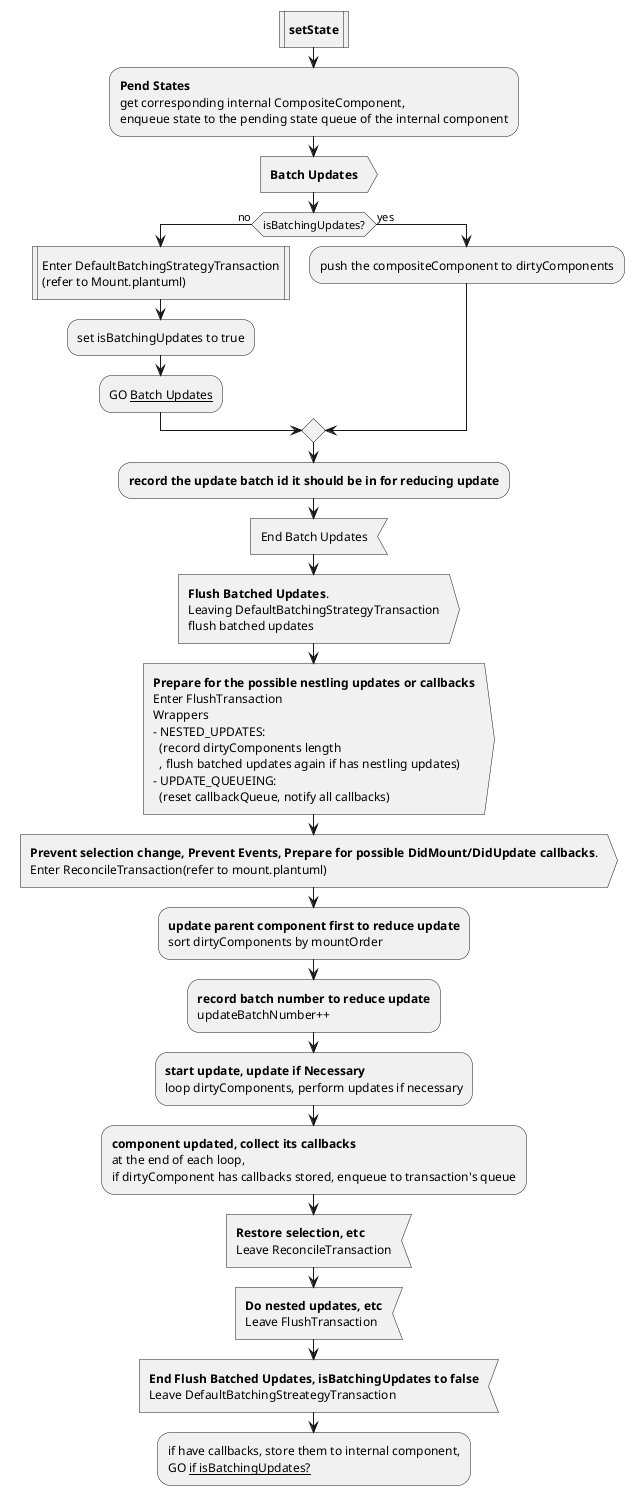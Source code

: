 @startuml SetState
:**setState**|
:**Pend States**
get corresponding internal CompositeComponent,
enqueue state to the pending state queue of the internal component;

:**Batch Updates**>
if (isBatchingUpdates?) then (no)
  :Enter DefaultBatchingStrategyTransaction
  (refer to Mount.plantuml)|
  :set isBatchingUpdates to true;
  :GO __Batch Updates__;
else (yes)
  :push the compositeComponent to dirtyComponents;
endif 
:**record the update batch id it should be in for reducing update**;
:End Batch Updates<

:**Flush Batched Updates**.
Leaving DefaultBatchingStrategyTransaction
flush batched updates>
:**Prepare for the possible nestling updates or callbacks**
Enter FlushTransaction
Wrappers
- NESTED_UPDATES: 
  (record dirtyComponents length
  , flush batched updates again if has nestling updates)
- UPDATE_QUEUEING:
  (reset callbackQueue, notify all callbacks)>
:**Prevent selection change, Prevent Events, Prepare for possible DidMount/DidUpdate callbacks**.
Enter ReconcileTransaction(refer to mount.plantuml)>
:**update parent component first to reduce update**
sort dirtyComponents by mountOrder;
:**record batch number to reduce update**
updateBatchNumber++;
:**start update, update if Necessary**
loop dirtyComponents, perform updates if necessary;
:**component updated, collect its callbacks**
at the end of each loop,
if dirtyComponent has callbacks stored, enqueue to transaction's queue;
:**Restore selection, etc**
Leave ReconcileTransaction<
:**Do nested updates, etc**
Leave FlushTransaction<
:**End Flush Batched Updates, isBatchingUpdates to false**
Leave DefaultBatchingStreategyTransaction<
:if have callbacks, store them to internal component,
GO __if isBatchingUpdates?__;
@endmul